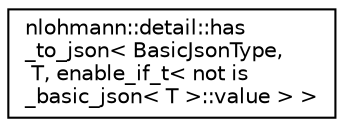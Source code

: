 digraph "Graphical Class Hierarchy"
{
 // LATEX_PDF_SIZE
  edge [fontname="Helvetica",fontsize="10",labelfontname="Helvetica",labelfontsize="10"];
  node [fontname="Helvetica",fontsize="10",shape=record];
  rankdir="LR";
  Node0 [label="nlohmann::detail::has\l_to_json\< BasicJsonType,\l T, enable_if_t\< not is\l_basic_json\< T \>::value \> \>",height=0.2,width=0.4,color="black", fillcolor="white", style="filled",URL="$structnlohmann_1_1detail_1_1has__to__json_3_01BasicJsonType_00_01T_00_01enable__if__t_3_01not_01737900a749c335e922e2f74e2face5e4.html",tooltip=" "];
}
